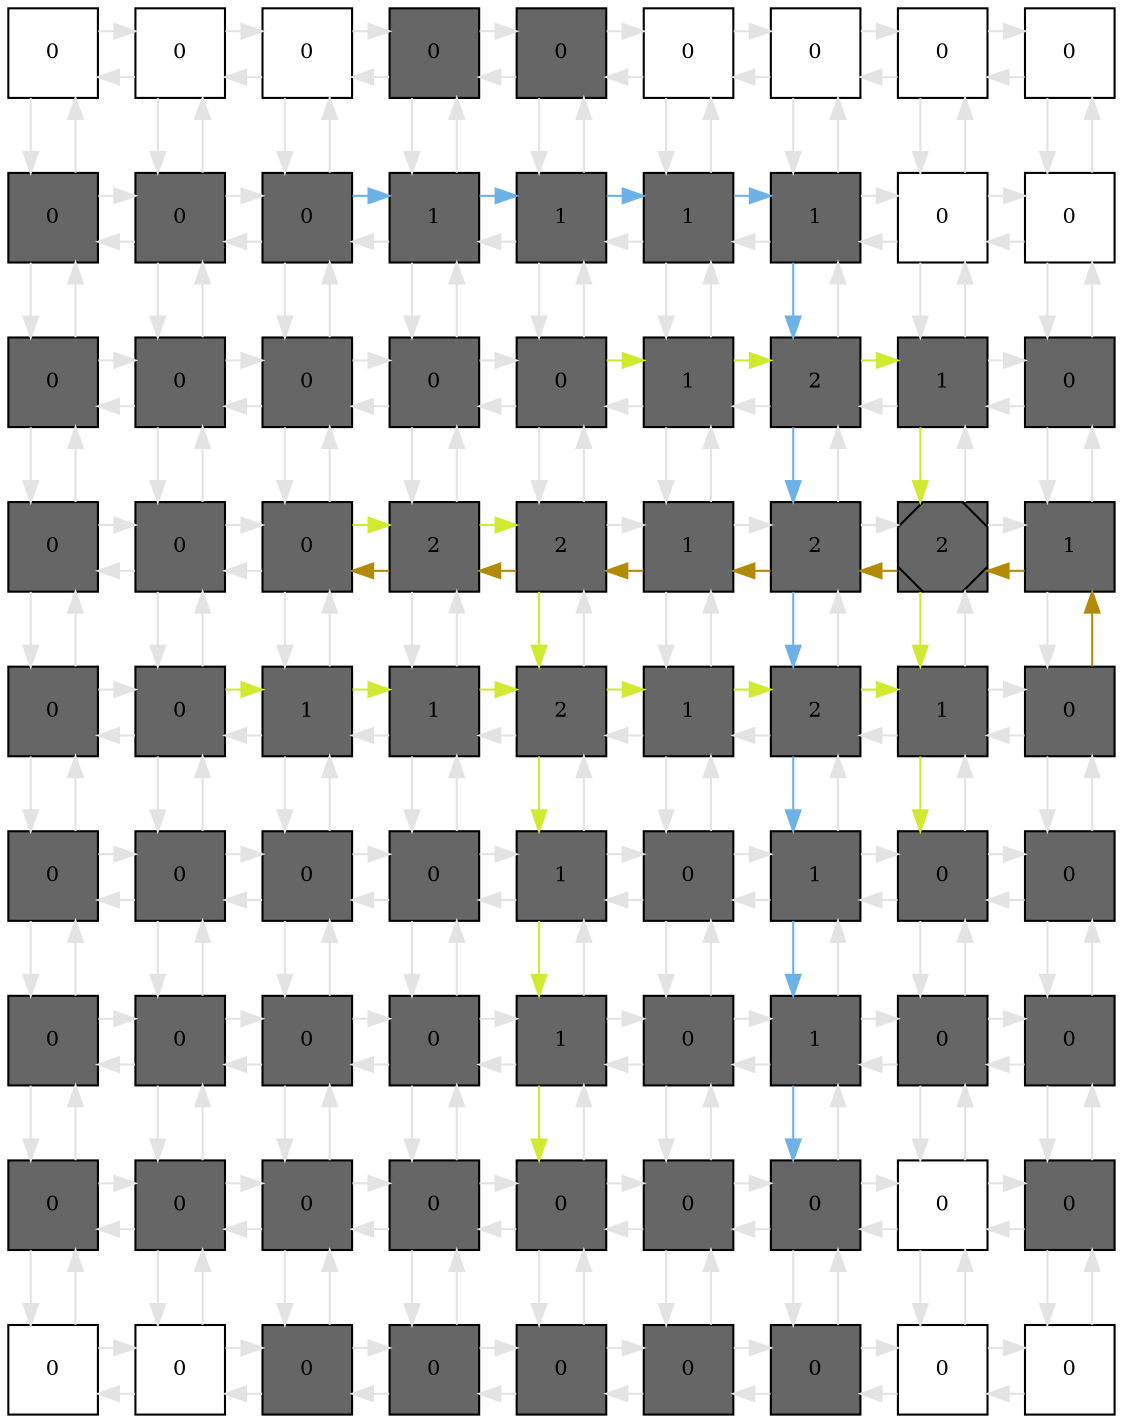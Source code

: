 digraph layout  {
rankdir=TB;
splines=ortho;
node [fixedsize=false, style=filled, width="0.6"];
edge [constraint=false];
0 [fillcolor="#FFFFFF", fontsize=10, label=0, shape=square, tooltip="name: None,\nin_degree: 2,\nout_degree: 2"];
1 [fillcolor="#FFFFFF", fontsize=10, label=0, shape=square, tooltip="name: None,\nin_degree: 3,\nout_degree: 3"];
2 [fillcolor="#FFFFFF", fontsize=10, label=0, shape=square, tooltip="name: None,\nin_degree: 3,\nout_degree: 3"];
3 [fillcolor="#666666", fontsize=10, label=0, shape=square, tooltip="name:  Apo ,\nin_degree: 3,\nout_degree: 3"];
4 [fillcolor="#666666", fontsize=10, label=0, shape=square, tooltip="name:  Cl_PARP ,\nin_degree: 3,\nout_degree: 3"];
5 [fillcolor="#FFFFFF", fontsize=10, label=0, shape=square, tooltip="name: None,\nin_degree: 3,\nout_degree: 3"];
6 [fillcolor="#FFFFFF", fontsize=10, label=0, shape=square, tooltip="name: None,\nin_degree: 3,\nout_degree: 3"];
7 [fillcolor="#FFFFFF", fontsize=10, label=0, shape=square, tooltip="name: None,\nin_degree: 3,\nout_degree: 3"];
8 [fillcolor="#FFFFFF", fontsize=10, label=0, shape=square, tooltip="name: None,\nin_degree: 2,\nout_degree: 2"];
9 [fillcolor="#666666", fontsize=10, label=0, shape=square, tooltip="name:  SHP1 ,\nin_degree: 3,\nout_degree: 3"];
10 [fillcolor="#666666", fontsize=10, label=0, shape=square, tooltip="name:  RAS ,\nin_degree: 4,\nout_degree: 4"];
11 [fillcolor="#666666", fontsize=10, label=0, shape=square, tooltip="name:  RAF ,\nin_degree: 4,\nout_degree: 4"];
12 [fillcolor="#666666", fontsize=10, label=1, shape=square, tooltip="name:  Smac ,\nin_degree: 4,\nout_degree: 4"];
13 [fillcolor="#666666", fontsize=10, label=1, shape=square, tooltip="name:  Cas9 ,\nin_degree: 4,\nout_degree: 4"];
14 [fillcolor="#666666", fontsize=10, label=1, shape=square, tooltip="name:  Cytc ,\nin_degree: 4,\nout_degree: 4"];
15 [fillcolor="#666666", fontsize=10, label=1, shape=square, tooltip="name:  MITO ,\nin_degree: 4,\nout_degree: 4"];
16 [fillcolor="#FFFFFF", fontsize=10, label=0, shape=square, tooltip="name: None,\nin_degree: 4,\nout_degree: 4"];
17 [fillcolor="#FFFFFF", fontsize=10, label=0, shape=square, tooltip="name: None,\nin_degree: 3,\nout_degree: 3"];
18 [fillcolor="#666666", fontsize=10, label=0, shape=square, tooltip="name:  gp130 ,\nin_degree: 3,\nout_degree: 3"];
19 [fillcolor="#666666", fontsize=10, label=0, shape=square, tooltip="name:  JAK1 ,\nin_degree: 4,\nout_degree: 4"];
20 [fillcolor="#666666", fontsize=10, label=0, shape=square, tooltip="name:  STAT3 ,\nin_degree: 4,\nout_degree: 4"];
21 [fillcolor="#666666", fontsize=10, label=0, shape=square, tooltip="name:  XIAP ,\nin_degree: 4,\nout_degree: 4"];
22 [fillcolor="#666666", fontsize=10, label=0, shape=square, tooltip="name:  Cas3 ,\nin_degree: 4,\nout_degree: 4"];
23 [fillcolor="#666666", fontsize=10, label=1, shape=square, tooltip="name:  FLIP ,\nin_degree: 4,\nout_degree: 4"];
24 [fillcolor="#666666", fontsize=10, label=2, shape=square, tooltip="name:  Cas8 ,\nin_degree: 4,\nout_degree: 4"];
25 [fillcolor="#666666", fontsize=10, label=1, shape=square, tooltip="name:  Fas ,\nin_degree: 4,\nout_degree: 4"];
26 [fillcolor="#666666", fontsize=10, label=0, shape=square, tooltip="name:  FasL ,\nin_degree: 3,\nout_degree: 3"];
27 [fillcolor="#666666", fontsize=10, label=0, shape=square, tooltip="name:  JAK2 ,\nin_degree: 3,\nout_degree: 3"];
28 [fillcolor="#666666", fontsize=10, label=0, shape=square, tooltip="name:  IL6 ,\nin_degree: 4,\nout_degree: 4"];
29 [fillcolor="#666666", fontsize=10, label=0, shape=square, tooltip="name:  pSTAT3 ,\nin_degree: 4,\nout_degree: 4"];
30 [fillcolor="#666666", fontsize=10, label=2, shape=square, tooltip="name:  pNFKB ,\nin_degree: 4,\nout_degree: 4"];
31 [fillcolor="#666666", fontsize=10, label=2, shape=square, tooltip="name:  BCL2 ,\nin_degree: 4,\nout_degree: 4"];
32 [fillcolor="#666666", fontsize=10, label=1, shape=square, tooltip="name:  Bclxl ,\nin_degree: 4,\nout_degree: 4"];
33 [fillcolor="#666666", fontsize=10, label=2, shape=square, tooltip="name:  BAX ,\nin_degree: 4,\nout_degree: 4"];
34 [fillcolor="#666666", fontsize=10, label=2, shape=Msquare, tooltip="name:  BID ,\nin_degree: 4,\nout_degree: 4"];
35 [fillcolor="#666666", fontsize=10, label=1, shape=square, tooltip="name:  cJun ,\nin_degree: 3,\nout_degree: 3"];
36 [fillcolor="#666666", fontsize=10, label=0, shape=square, tooltip="name:  PI3K ,\nin_degree: 3,\nout_degree: 3"];
37 [fillcolor="#666666", fontsize=10, label=0, shape=square, tooltip="name:  Bort ,\nin_degree: 4,\nout_degree: 4"];
38 [fillcolor="#666666", fontsize=10, label=1, shape=square, tooltip="name:  pIKB ,\nin_degree: 4,\nout_degree: 4"];
39 [fillcolor="#666666", fontsize=10, label=1, shape=square, tooltip="name:  X ,\nin_degree: 4,\nout_degree: 4"];
40 [fillcolor="#666666", fontsize=10, label=2, shape=square, tooltip="name:  BAD ,\nin_degree: 4,\nout_degree: 4"];
41 [fillcolor="#666666", fontsize=10, label=1, shape=square, tooltip="name:  p53 ,\nin_degree: 4,\nout_degree: 4"];
42 [fillcolor="#666666", fontsize=10, label=2, shape=square, tooltip="name:  DNAPK ,\nin_degree: 4,\nout_degree: 4"];
43 [fillcolor="#666666", fontsize=10, label=1, shape=square, tooltip="name:  Prot ,\nin_degree: 4,\nout_degree: 4"];
44 [fillcolor="#666666", fontsize=10, label=0, shape=square, tooltip="name:  JNK ,\nin_degree: 3,\nout_degree: 3"];
45 [fillcolor="#666666", fontsize=10, label=0, shape=square, tooltip="name:  TNFA ,\nin_degree: 3,\nout_degree: 3"];
46 [fillcolor="#666666", fontsize=10, label=0, shape=square, tooltip="name:  RIP ,\nin_degree: 4,\nout_degree: 4"];
47 [fillcolor="#666666", fontsize=10, label=0, shape=square, tooltip="name:  IKK ,\nin_degree: 4,\nout_degree: 4"];
48 [fillcolor="#666666", fontsize=10, label=0, shape=square, tooltip="name:  p27 ,\nin_degree: 4,\nout_degree: 4"];
49 [fillcolor="#666666", fontsize=10, label=1, shape=square, tooltip="name:  AKT ,\nin_degree: 4,\nout_degree: 4"];
50 [fillcolor="#666666", fontsize=10, label=0, shape=square, tooltip="name:  MDM ,\nin_degree: 4,\nout_degree: 4"];
51 [fillcolor="#666666", fontsize=10, label=1, shape=square, tooltip="name:  ATM ,\nin_degree: 4,\nout_degree: 4"];
52 [fillcolor="#666666", fontsize=10, label=0, shape=square, tooltip="name:  DNAdam ,\nin_degree: 4,\nout_degree: 4"];
53 [fillcolor="#666666", fontsize=10, label=0, shape=square, tooltip="name:  MKK4 ,\nin_degree: 3,\nout_degree: 3"];
54 [fillcolor="#666666", fontsize=10, label=0, shape=square, tooltip="name:  TRAF3 ,\nin_degree: 3,\nout_degree: 3"];
55 [fillcolor="#666666", fontsize=10, label=0, shape=square, tooltip="name:  NIK ,\nin_degree: 4,\nout_degree: 4"];
56 [fillcolor="#666666", fontsize=10, label=0, shape=square, tooltip="name:  GROWTH ,\nin_degree: 4,\nout_degree: 4"];
57 [fillcolor="#666666", fontsize=10, label=0, shape=square, tooltip="name:  CDK4 ,\nin_degree: 4,\nout_degree: 4"];
58 [fillcolor="#666666", fontsize=10, label=1, shape=square, tooltip="name:  p21 ,\nin_degree: 4,\nout_degree: 4"];
59 [fillcolor="#666666", fontsize=10, label=0, shape=square, tooltip="name:  PTEN ,\nin_degree: 4,\nout_degree: 4"];
60 [fillcolor="#666666", fontsize=10, label=1, shape=square, tooltip="name:  PIP3 ,\nin_degree: 4,\nout_degree: 4"];
61 [fillcolor="#666666", fontsize=10, label=0, shape=square, tooltip="name:  STRESS ,\nin_degree: 4,\nout_degree: 4"];
62 [fillcolor="#666666", fontsize=10, label=0, shape=square, tooltip="name:  RAC ,\nin_degree: 3,\nout_degree: 3"];
63 [fillcolor="#666666", fontsize=10, label=0, shape=square, tooltip="name:  CIAP ,\nin_degree: 3,\nout_degree: 3"];
64 [fillcolor="#666666", fontsize=10, label=0, shape=square, tooltip="name:  TNFAR ,\nin_degree: 4,\nout_degree: 4"];
65 [fillcolor="#666666", fontsize=10, label=0, shape=square, tooltip="name:  pRB ,\nin_degree: 4,\nout_degree: 4"];
66 [fillcolor="#666666", fontsize=10, label=0, shape=square, tooltip="name:  CDK2 ,\nin_degree: 4,\nout_degree: 4"];
67 [fillcolor="#666666", fontsize=10, label=0, shape=square, tooltip="name:  MYC ,\nin_degree: 4,\nout_degree: 4"];
68 [fillcolor="#666666", fontsize=10, label=0, shape=square, tooltip="name:  MEKK ,\nin_degree: 4,\nout_degree: 4"];
69 [fillcolor="#666666", fontsize=10, label=0, shape=square, tooltip="name:  MEK1 ,\nin_degree: 4,\nout_degree: 4"];
70 [fillcolor="#FFFFFF", fontsize=10, label=0, shape=square, tooltip="name: None,\nin_degree: 4,\nout_degree: 4"];
71 [fillcolor="#666666", fontsize=10, label=0, shape=square, tooltip="name:  MEKK2 ,\nin_degree: 3,\nout_degree: 3"];
72 [fillcolor="#FFFFFF", fontsize=10, label=0, shape=square, tooltip="name: None,\nin_degree: 2,\nout_degree: 2"];
73 [fillcolor="#FFFFFF", fontsize=10, label=0, shape=square, tooltip="name: None,\nin_degree: 3,\nout_degree: 3"];
74 [fillcolor="#666666", fontsize=10, label=0, shape=square, tooltip="name:  CDK6 ,\nin_degree: 3,\nout_degree: 3"];
75 [fillcolor="#666666", fontsize=10, label=0, shape=square, tooltip="name:  CYCE ,\nin_degree: 3,\nout_degree: 3"];
76 [fillcolor="#666666", fontsize=10, label=0, shape=square, tooltip="name:  CYCD ,\nin_degree: 3,\nout_degree: 3"];
77 [fillcolor="#666666", fontsize=10, label=0, shape=square, tooltip="name:  ERK ,\nin_degree: 3,\nout_degree: 3"];
78 [fillcolor="#666666", fontsize=10, label=0, shape=square, tooltip="name:  MAPK ,\nin_degree: 3,\nout_degree: 3"];
79 [fillcolor="#FFFFFF", fontsize=10, label=0, shape=square, tooltip="name: None,\nin_degree: 3,\nout_degree: 3"];
80 [fillcolor="#FFFFFF", fontsize=10, label=0, shape=square, tooltip="name: None,\nin_degree: 2,\nout_degree: 2"];
0 -> 1  [color=grey89, style="penwidth(0.1)", tooltip=" ", weight=1];
0 -> 9  [color=grey89, style="penwidth(0.1)", tooltip=" ", weight=1];
1 -> 0  [color=grey89, style="penwidth(0.1)", tooltip=" ", weight=1];
1 -> 2  [color=grey89, style="penwidth(0.1)", tooltip=" ", weight=1];
1 -> 10  [color=grey89, style="penwidth(0.1)", tooltip=" ", weight=1];
2 -> 1  [color=grey89, style="penwidth(0.1)", tooltip=" ", weight=1];
2 -> 3  [color=grey89, style="penwidth(0.1)", tooltip=" ", weight=1];
2 -> 11  [color=grey89, style="penwidth(0.1)", tooltip=" ", weight=1];
3 -> 2  [color=grey89, style="penwidth(0.1)", tooltip=" ", weight=1];
3 -> 4  [color=grey89, style="penwidth(0.1)", tooltip=" ", weight=1];
3 -> 12  [color=grey89, style="penwidth(0.1)", tooltip=" ", weight=1];
4 -> 3  [color=grey89, style="penwidth(0.1)", tooltip=" ", weight=1];
4 -> 5  [color=grey89, style="penwidth(0.1)", tooltip=" ", weight=1];
4 -> 13  [color=grey89, style="penwidth(0.1)", tooltip=" ", weight=1];
5 -> 4  [color=grey89, style="penwidth(0.1)", tooltip=" ", weight=1];
5 -> 6  [color=grey89, style="penwidth(0.1)", tooltip=" ", weight=1];
5 -> 14  [color=grey89, style="penwidth(0.1)", tooltip=" ", weight=1];
6 -> 5  [color=grey89, style="penwidth(0.1)", tooltip=" ", weight=1];
6 -> 7  [color=grey89, style="penwidth(0.1)", tooltip=" ", weight=1];
6 -> 15  [color=grey89, style="penwidth(0.1)", tooltip=" ", weight=1];
7 -> 6  [color=grey89, style="penwidth(0.1)", tooltip=" ", weight=1];
7 -> 8  [color=grey89, style="penwidth(0.1)", tooltip=" ", weight=1];
7 -> 16  [color=grey89, style="penwidth(0.1)", tooltip=" ", weight=1];
8 -> 7  [color=grey89, style="penwidth(0.1)", tooltip=" ", weight=1];
8 -> 17  [color=grey89, style="penwidth(0.1)", tooltip=" ", weight=1];
9 -> 0  [color=grey89, style="penwidth(0.1)", tooltip=" ", weight=1];
9 -> 10  [color=grey89, style="penwidth(0.1)", tooltip=" ", weight=1];
9 -> 18  [color=grey89, style="penwidth(0.1)", tooltip=" ", weight=1];
10 -> 1  [color=grey89, style="penwidth(0.1)", tooltip=" ", weight=1];
10 -> 9  [color=grey89, style="penwidth(0.1)", tooltip=" ", weight=1];
10 -> 11  [color=grey89, style="penwidth(0.1)", tooltip=" ", weight=1];
10 -> 19  [color=grey89, style="penwidth(0.1)", tooltip=" ", weight=1];
11 -> 2  [color=grey89, style="penwidth(0.1)", tooltip=" ", weight=1];
11 -> 10  [color=grey89, style="penwidth(0.1)", tooltip=" ", weight=1];
11 -> 12  [color="#6DB2E6", style="penwidth(0.1)", tooltip="11( RAF ) to 69( MEK1 )", weight=1];
11 -> 20  [color=grey89, style="penwidth(0.1)", tooltip=" ", weight=1];
12 -> 3  [color=grey89, style="penwidth(0.1)", tooltip=" ", weight=1];
12 -> 11  [color=grey89, style="penwidth(0.1)", tooltip=" ", weight=1];
12 -> 13  [color="#6DB2E6", style="penwidth(0.1)", tooltip="11( RAF ) to 69( MEK1 )", weight=1];
12 -> 21  [color=grey89, style="penwidth(0.1)", tooltip=" ", weight=1];
13 -> 4  [color=grey89, style="penwidth(0.1)", tooltip=" ", weight=1];
13 -> 12  [color=grey89, style="penwidth(0.1)", tooltip=" ", weight=1];
13 -> 14  [color="#6DB2E6", style="penwidth(0.1)", tooltip="11( RAF ) to 69( MEK1 )", weight=1];
13 -> 22  [color=grey89, style="penwidth(0.1)", tooltip=" ", weight=1];
14 -> 5  [color=grey89, style="penwidth(0.1)", tooltip=" ", weight=1];
14 -> 13  [color=grey89, style="penwidth(0.1)", tooltip=" ", weight=1];
14 -> 15  [color="#6DB2E6", style="penwidth(0.1)", tooltip="11( RAF ) to 69( MEK1 )", weight=1];
14 -> 23  [color=grey89, style="penwidth(0.1)", tooltip=" ", weight=1];
15 -> 6  [color=grey89, style="penwidth(0.1)", tooltip=" ", weight=1];
15 -> 14  [color=grey89, style="penwidth(0.1)", tooltip=" ", weight=1];
15 -> 16  [color=grey89, style="penwidth(0.1)", tooltip=" ", weight=1];
15 -> 24  [color="#6DB2E6", style="penwidth(0.1)", tooltip="11( RAF ) to 69( MEK1 )", weight=1];
16 -> 7  [color=grey89, style="penwidth(0.1)", tooltip=" ", weight=1];
16 -> 15  [color=grey89, style="penwidth(0.1)", tooltip=" ", weight=1];
16 -> 17  [color=grey89, style="penwidth(0.1)", tooltip=" ", weight=1];
16 -> 25  [color=grey89, style="penwidth(0.1)", tooltip=" ", weight=1];
17 -> 8  [color=grey89, style="penwidth(0.1)", tooltip=" ", weight=1];
17 -> 16  [color=grey89, style="penwidth(0.1)", tooltip=" ", weight=1];
17 -> 26  [color=grey89, style="penwidth(0.1)", tooltip=" ", weight=1];
18 -> 9  [color=grey89, style="penwidth(0.1)", tooltip=" ", weight=1];
18 -> 19  [color=grey89, style="penwidth(0.1)", tooltip=" ", weight=1];
18 -> 27  [color=grey89, style="penwidth(0.1)", tooltip=" ", weight=1];
19 -> 10  [color=grey89, style="penwidth(0.1)", tooltip=" ", weight=1];
19 -> 18  [color=grey89, style="penwidth(0.1)", tooltip=" ", weight=1];
19 -> 20  [color=grey89, style="penwidth(0.1)", tooltip=" ", weight=1];
19 -> 28  [color=grey89, style="penwidth(0.1)", tooltip=" ", weight=1];
20 -> 11  [color=grey89, style="penwidth(0.1)", tooltip=" ", weight=1];
20 -> 19  [color=grey89, style="penwidth(0.1)", tooltip=" ", weight=1];
20 -> 21  [color=grey89, style="penwidth(0.1)", tooltip=" ", weight=1];
20 -> 29  [color=grey89, style="penwidth(0.1)", tooltip=" ", weight=1];
21 -> 12  [color=grey89, style="penwidth(0.1)", tooltip=" ", weight=1];
21 -> 20  [color=grey89, style="penwidth(0.1)", tooltip=" ", weight=1];
21 -> 22  [color=grey89, style="penwidth(0.1)", tooltip=" ", weight=1];
21 -> 30  [color=grey89, style="penwidth(0.1)", tooltip=" ", weight=1];
22 -> 13  [color=grey89, style="penwidth(0.1)", tooltip=" ", weight=1];
22 -> 21  [color=grey89, style="penwidth(0.1)", tooltip=" ", weight=1];
22 -> 23  [color="#D1E931", style="penwidth(0.1)", tooltip="22( Cas3 ) to 52( DNAdam )", weight=1];
22 -> 31  [color=grey89, style="penwidth(0.1)", tooltip=" ", weight=1];
23 -> 14  [color=grey89, style="penwidth(0.1)", tooltip=" ", weight=1];
23 -> 22  [color=grey89, style="penwidth(0.1)", tooltip=" ", weight=1];
23 -> 24  [color="#D1E931", style="penwidth(0.1)", tooltip="22( Cas3 ) to 52( DNAdam )", weight=1];
23 -> 32  [color=grey89, style="penwidth(0.1)", tooltip=" ", weight=1];
24 -> 15  [color=grey89, style="penwidth(0.1)", tooltip=" ", weight=1];
24 -> 23  [color=grey89, style="penwidth(0.1)", tooltip=" ", weight=1];
24 -> 25  [color="#D1E931", style="penwidth(0.1)", tooltip="22( Cas3 ) to 52( DNAdam )", weight=1];
24 -> 33  [color="#6DB2E6", style="penwidth(0.1)", tooltip="11( RAF ) to 69( MEK1 )", weight=1];
25 -> 16  [color=grey89, style="penwidth(0.1)", tooltip=" ", weight=1];
25 -> 24  [color=grey89, style="penwidth(0.1)", tooltip=" ", weight=1];
25 -> 26  [color=grey89, style="penwidth(0.1)", tooltip=" ", weight=1];
25 -> 34  [color="#D1E931", style="penwidth(0.1)", tooltip="22( Cas3 ) to 52( DNAdam )", weight=1];
26 -> 17  [color=grey89, style="penwidth(0.1)", tooltip=" ", weight=1];
26 -> 25  [color=grey89, style="penwidth(0.1)", tooltip=" ", weight=1];
26 -> 35  [color=grey89, style="penwidth(0.1)", tooltip=" ", weight=1];
27 -> 18  [color=grey89, style="penwidth(0.1)", tooltip=" ", weight=1];
27 -> 28  [color=grey89, style="penwidth(0.1)", tooltip=" ", weight=1];
27 -> 36  [color=grey89, style="penwidth(0.1)", tooltip=" ", weight=1];
28 -> 19  [color=grey89, style="penwidth(0.1)", tooltip=" ", weight=1];
28 -> 27  [color=grey89, style="penwidth(0.1)", tooltip=" ", weight=1];
28 -> 29  [color=grey89, style="penwidth(0.1)", tooltip=" ", weight=1];
28 -> 37  [color=grey89, style="penwidth(0.1)", tooltip=" ", weight=1];
29 -> 20  [color=grey89, style="penwidth(0.1)", tooltip=" ", weight=1];
29 -> 28  [color=grey89, style="penwidth(0.1)", tooltip=" ", weight=1];
29 -> 30  [color="#D1E931", style="penwidth(0.1)", tooltip="29( pSTAT3 ) to 67( MYC )", weight=1];
29 -> 38  [color=grey89, style="penwidth(0.1)", tooltip=" ", weight=1];
30 -> 21  [color=grey89, style="penwidth(0.1)", tooltip=" ", weight=1];
30 -> 29  [color="#B28A08", style="penwidth(0.1)", tooltip="44( JNK ) to 29( pSTAT3 )", weight=1];
30 -> 31  [color="#D1E931", style="penwidth(0.1)", tooltip="29( pSTAT3 ) to 67( MYC )", weight=1];
30 -> 39  [color=grey89, style="penwidth(0.1)", tooltip=" ", weight=1];
31 -> 22  [color=grey89, style="penwidth(0.1)", tooltip=" ", weight=1];
31 -> 30  [color="#B28A08", style="penwidth(0.1)", tooltip="44( JNK ) to 29( pSTAT3 )", weight=1];
31 -> 32  [color=grey89, style="penwidth(0.1)", tooltip=" ", weight=1];
31 -> 40  [color="#D1E931", style="penwidth(0.1)", tooltip="29( pSTAT3 ) to 67( MYC )", weight=1];
32 -> 23  [color=grey89, style="penwidth(0.1)", tooltip=" ", weight=1];
32 -> 31  [color="#B28A08", style="penwidth(0.1)", tooltip="44( JNK ) to 29( pSTAT3 )", weight=1];
32 -> 33  [color=grey89, style="penwidth(0.1)", tooltip=" ", weight=1];
32 -> 41  [color=grey89, style="penwidth(0.1)", tooltip=" ", weight=1];
33 -> 24  [color=grey89, style="penwidth(0.1)", tooltip=" ", weight=1];
33 -> 32  [color="#B28A08", style="penwidth(0.1)", tooltip="44( JNK ) to 29( pSTAT3 )", weight=1];
33 -> 34  [color=grey89, style="penwidth(0.1)", tooltip=" ", weight=1];
33 -> 42  [color="#6DB2E6", style="penwidth(0.1)", tooltip="11( RAF ) to 69( MEK1 )", weight=1];
34 -> 25  [color=grey89, style="penwidth(0.1)", tooltip=" ", weight=1];
34 -> 33  [color="#B28A08", style="penwidth(0.1)", tooltip="44( JNK ) to 29( pSTAT3 )", weight=1];
34 -> 35  [color=grey89, style="penwidth(0.1)", tooltip=" ", weight=1];
34 -> 43  [color="#D1E931", style="penwidth(0.1)", tooltip="22( Cas3 ) to 52( DNAdam )", weight=1];
35 -> 26  [color=grey89, style="penwidth(0.1)", tooltip=" ", weight=1];
35 -> 34  [color="#B28A08", style="penwidth(0.1)", tooltip="44( JNK ) to 29( pSTAT3 )", weight=1];
35 -> 44  [color=grey89, style="penwidth(0.1)", tooltip=" ", weight=1];
36 -> 27  [color=grey89, style="penwidth(0.1)", tooltip=" ", weight=1];
36 -> 37  [color=grey89, style="penwidth(0.1)", tooltip=" ", weight=1];
36 -> 45  [color=grey89, style="penwidth(0.1)", tooltip=" ", weight=1];
37 -> 28  [color=grey89, style="penwidth(0.1)", tooltip=" ", weight=1];
37 -> 36  [color=grey89, style="penwidth(0.1)", tooltip=" ", weight=1];
37 -> 38  [color="#D1E931", style="penwidth(0.1)", tooltip="37( Bort ) to 43( Prot )", weight=1];
37 -> 46  [color=grey89, style="penwidth(0.1)", tooltip=" ", weight=1];
38 -> 29  [color=grey89, style="penwidth(0.1)", tooltip=" ", weight=1];
38 -> 37  [color=grey89, style="penwidth(0.1)", tooltip=" ", weight=1];
38 -> 39  [color="#D1E931", style="penwidth(0.1)", tooltip="37( Bort ) to 43( Prot )", weight=1];
38 -> 47  [color=grey89, style="penwidth(0.1)", tooltip=" ", weight=1];
39 -> 30  [color=grey89, style="penwidth(0.1)", tooltip=" ", weight=1];
39 -> 38  [color=grey89, style="penwidth(0.1)", tooltip=" ", weight=1];
39 -> 40  [color="#D1E931", style="penwidth(0.1)", tooltip="37( Bort ) to 43( Prot )", weight=1];
39 -> 48  [color=grey89, style="penwidth(0.1)", tooltip=" ", weight=1];
40 -> 31  [color=grey89, style="penwidth(0.1)", tooltip=" ", weight=1];
40 -> 39  [color=grey89, style="penwidth(0.1)", tooltip=" ", weight=1];
40 -> 41  [color="#D1E931", style="penwidth(0.1)", tooltip="37( Bort ) to 43( Prot )", weight=1];
40 -> 49  [color="#D1E931", style="penwidth(0.1)", tooltip="29( pSTAT3 ) to 67( MYC )", weight=1];
41 -> 32  [color=grey89, style="penwidth(0.1)", tooltip=" ", weight=1];
41 -> 40  [color=grey89, style="penwidth(0.1)", tooltip=" ", weight=1];
41 -> 42  [color="#D1E931", style="penwidth(0.1)", tooltip="37( Bort ) to 43( Prot )", weight=1];
41 -> 50  [color=grey89, style="penwidth(0.1)", tooltip=" ", weight=1];
42 -> 33  [color=grey89, style="penwidth(0.1)", tooltip=" ", weight=1];
42 -> 41  [color=grey89, style="penwidth(0.1)", tooltip=" ", weight=1];
42 -> 43  [color="#D1E931", style="penwidth(0.1)", tooltip="37( Bort ) to 43( Prot )", weight=1];
42 -> 51  [color="#6DB2E6", style="penwidth(0.1)", tooltip="11( RAF ) to 69( MEK1 )", weight=1];
43 -> 34  [color=grey89, style="penwidth(0.1)", tooltip=" ", weight=1];
43 -> 42  [color=grey89, style="penwidth(0.1)", tooltip=" ", weight=1];
43 -> 44  [color=grey89, style="penwidth(0.1)", tooltip=" ", weight=1];
43 -> 52  [color="#D1E931", style="penwidth(0.1)", tooltip="22( Cas3 ) to 52( DNAdam )", weight=1];
44 -> 35  [color="#B28A08", style="penwidth(0.1)", tooltip="44( JNK ) to 29( pSTAT3 )", weight=1];
44 -> 43  [color=grey89, style="penwidth(0.1)", tooltip=" ", weight=1];
44 -> 53  [color=grey89, style="penwidth(0.1)", tooltip=" ", weight=1];
45 -> 36  [color=grey89, style="penwidth(0.1)", tooltip=" ", weight=1];
45 -> 46  [color=grey89, style="penwidth(0.1)", tooltip=" ", weight=1];
45 -> 54  [color=grey89, style="penwidth(0.1)", tooltip=" ", weight=1];
46 -> 37  [color=grey89, style="penwidth(0.1)", tooltip=" ", weight=1];
46 -> 45  [color=grey89, style="penwidth(0.1)", tooltip=" ", weight=1];
46 -> 47  [color=grey89, style="penwidth(0.1)", tooltip=" ", weight=1];
46 -> 55  [color=grey89, style="penwidth(0.1)", tooltip=" ", weight=1];
47 -> 38  [color=grey89, style="penwidth(0.1)", tooltip=" ", weight=1];
47 -> 46  [color=grey89, style="penwidth(0.1)", tooltip=" ", weight=1];
47 -> 48  [color=grey89, style="penwidth(0.1)", tooltip=" ", weight=1];
47 -> 56  [color=grey89, style="penwidth(0.1)", tooltip=" ", weight=1];
48 -> 39  [color=grey89, style="penwidth(0.1)", tooltip=" ", weight=1];
48 -> 47  [color=grey89, style="penwidth(0.1)", tooltip=" ", weight=1];
48 -> 49  [color=grey89, style="penwidth(0.1)", tooltip=" ", weight=1];
48 -> 57  [color=grey89, style="penwidth(0.1)", tooltip=" ", weight=1];
49 -> 40  [color=grey89, style="penwidth(0.1)", tooltip=" ", weight=1];
49 -> 48  [color=grey89, style="penwidth(0.1)", tooltip=" ", weight=1];
49 -> 50  [color=grey89, style="penwidth(0.1)", tooltip=" ", weight=1];
49 -> 58  [color="#D1E931", style="penwidth(0.1)", tooltip="29( pSTAT3 ) to 67( MYC )", weight=1];
50 -> 41  [color=grey89, style="penwidth(0.1)", tooltip=" ", weight=1];
50 -> 49  [color=grey89, style="penwidth(0.1)", tooltip=" ", weight=1];
50 -> 51  [color=grey89, style="penwidth(0.1)", tooltip=" ", weight=1];
50 -> 59  [color=grey89, style="penwidth(0.1)", tooltip=" ", weight=1];
51 -> 42  [color=grey89, style="penwidth(0.1)", tooltip=" ", weight=1];
51 -> 50  [color=grey89, style="penwidth(0.1)", tooltip=" ", weight=1];
51 -> 52  [color=grey89, style="penwidth(0.1)", tooltip=" ", weight=1];
51 -> 60  [color="#6DB2E6", style="penwidth(0.1)", tooltip="11( RAF ) to 69( MEK1 )", weight=1];
52 -> 43  [color=grey89, style="penwidth(0.1)", tooltip=" ", weight=1];
52 -> 51  [color=grey89, style="penwidth(0.1)", tooltip=" ", weight=1];
52 -> 53  [color=grey89, style="penwidth(0.1)", tooltip=" ", weight=1];
52 -> 61  [color=grey89, style="penwidth(0.1)", tooltip=" ", weight=1];
53 -> 44  [color=grey89, style="penwidth(0.1)", tooltip=" ", weight=1];
53 -> 52  [color=grey89, style="penwidth(0.1)", tooltip=" ", weight=1];
53 -> 62  [color=grey89, style="penwidth(0.1)", tooltip=" ", weight=1];
54 -> 45  [color=grey89, style="penwidth(0.1)", tooltip=" ", weight=1];
54 -> 55  [color=grey89, style="penwidth(0.1)", tooltip=" ", weight=1];
54 -> 63  [color=grey89, style="penwidth(0.1)", tooltip=" ", weight=1];
55 -> 46  [color=grey89, style="penwidth(0.1)", tooltip=" ", weight=1];
55 -> 54  [color=grey89, style="penwidth(0.1)", tooltip=" ", weight=1];
55 -> 56  [color=grey89, style="penwidth(0.1)", tooltip=" ", weight=1];
55 -> 64  [color=grey89, style="penwidth(0.1)", tooltip=" ", weight=1];
56 -> 47  [color=grey89, style="penwidth(0.1)", tooltip=" ", weight=1];
56 -> 55  [color=grey89, style="penwidth(0.1)", tooltip=" ", weight=1];
56 -> 57  [color=grey89, style="penwidth(0.1)", tooltip=" ", weight=1];
56 -> 65  [color=grey89, style="penwidth(0.1)", tooltip=" ", weight=1];
57 -> 48  [color=grey89, style="penwidth(0.1)", tooltip=" ", weight=1];
57 -> 56  [color=grey89, style="penwidth(0.1)", tooltip=" ", weight=1];
57 -> 58  [color=grey89, style="penwidth(0.1)", tooltip=" ", weight=1];
57 -> 66  [color=grey89, style="penwidth(0.1)", tooltip=" ", weight=1];
58 -> 49  [color=grey89, style="penwidth(0.1)", tooltip=" ", weight=1];
58 -> 57  [color=grey89, style="penwidth(0.1)", tooltip=" ", weight=1];
58 -> 59  [color=grey89, style="penwidth(0.1)", tooltip=" ", weight=1];
58 -> 67  [color="#D1E931", style="penwidth(0.1)", tooltip="29( pSTAT3 ) to 67( MYC )", weight=1];
59 -> 50  [color=grey89, style="penwidth(0.1)", tooltip=" ", weight=1];
59 -> 58  [color=grey89, style="penwidth(0.1)", tooltip=" ", weight=1];
59 -> 60  [color=grey89, style="penwidth(0.1)", tooltip=" ", weight=1];
59 -> 68  [color=grey89, style="penwidth(0.1)", tooltip=" ", weight=1];
60 -> 51  [color=grey89, style="penwidth(0.1)", tooltip=" ", weight=1];
60 -> 59  [color=grey89, style="penwidth(0.1)", tooltip=" ", weight=1];
60 -> 61  [color=grey89, style="penwidth(0.1)", tooltip=" ", weight=1];
60 -> 69  [color="#6DB2E6", style="penwidth(0.1)", tooltip="11( RAF ) to 69( MEK1 )", weight=1];
61 -> 52  [color=grey89, style="penwidth(0.1)", tooltip=" ", weight=1];
61 -> 60  [color=grey89, style="penwidth(0.1)", tooltip=" ", weight=1];
61 -> 62  [color=grey89, style="penwidth(0.1)", tooltip=" ", weight=1];
61 -> 70  [color=grey89, style="penwidth(0.1)", tooltip=" ", weight=1];
62 -> 53  [color=grey89, style="penwidth(0.1)", tooltip=" ", weight=1];
62 -> 61  [color=grey89, style="penwidth(0.1)", tooltip=" ", weight=1];
62 -> 71  [color=grey89, style="penwidth(0.1)", tooltip=" ", weight=1];
63 -> 54  [color=grey89, style="penwidth(0.1)", tooltip=" ", weight=1];
63 -> 64  [color=grey89, style="penwidth(0.1)", tooltip=" ", weight=1];
63 -> 72  [color=grey89, style="penwidth(0.1)", tooltip=" ", weight=1];
64 -> 55  [color=grey89, style="penwidth(0.1)", tooltip=" ", weight=1];
64 -> 63  [color=grey89, style="penwidth(0.1)", tooltip=" ", weight=1];
64 -> 65  [color=grey89, style="penwidth(0.1)", tooltip=" ", weight=1];
64 -> 73  [color=grey89, style="penwidth(0.1)", tooltip=" ", weight=1];
65 -> 56  [color=grey89, style="penwidth(0.1)", tooltip=" ", weight=1];
65 -> 64  [color=grey89, style="penwidth(0.1)", tooltip=" ", weight=1];
65 -> 66  [color=grey89, style="penwidth(0.1)", tooltip=" ", weight=1];
65 -> 74  [color=grey89, style="penwidth(0.1)", tooltip=" ", weight=1];
66 -> 57  [color=grey89, style="penwidth(0.1)", tooltip=" ", weight=1];
66 -> 65  [color=grey89, style="penwidth(0.1)", tooltip=" ", weight=1];
66 -> 67  [color=grey89, style="penwidth(0.1)", tooltip=" ", weight=1];
66 -> 75  [color=grey89, style="penwidth(0.1)", tooltip=" ", weight=1];
67 -> 58  [color=grey89, style="penwidth(0.1)", tooltip=" ", weight=1];
67 -> 66  [color=grey89, style="penwidth(0.1)", tooltip=" ", weight=1];
67 -> 68  [color=grey89, style="penwidth(0.1)", tooltip=" ", weight=1];
67 -> 76  [color=grey89, style="penwidth(0.1)", tooltip=" ", weight=1];
68 -> 59  [color=grey89, style="penwidth(0.1)", tooltip=" ", weight=1];
68 -> 67  [color=grey89, style="penwidth(0.1)", tooltip=" ", weight=1];
68 -> 69  [color=grey89, style="penwidth(0.1)", tooltip=" ", weight=1];
68 -> 77  [color=grey89, style="penwidth(0.1)", tooltip=" ", weight=1];
69 -> 60  [color=grey89, style="penwidth(0.1)", tooltip=" ", weight=1];
69 -> 68  [color=grey89, style="penwidth(0.1)", tooltip=" ", weight=1];
69 -> 70  [color=grey89, style="penwidth(0.1)", tooltip=" ", weight=1];
69 -> 78  [color=grey89, style="penwidth(0.1)", tooltip=" ", weight=1];
70 -> 61  [color=grey89, style="penwidth(0.1)", tooltip=" ", weight=1];
70 -> 69  [color=grey89, style="penwidth(0.1)", tooltip=" ", weight=1];
70 -> 71  [color=grey89, style="penwidth(0.1)", tooltip=" ", weight=1];
70 -> 79  [color=grey89, style="penwidth(0.1)", tooltip=" ", weight=1];
71 -> 62  [color=grey89, style="penwidth(0.1)", tooltip=" ", weight=1];
71 -> 70  [color=grey89, style="penwidth(0.1)", tooltip=" ", weight=1];
71 -> 80  [color=grey89, style="penwidth(0.1)", tooltip=" ", weight=1];
72 -> 63  [color=grey89, style="penwidth(0.1)", tooltip=" ", weight=1];
72 -> 73  [color=grey89, style="penwidth(0.1)", tooltip=" ", weight=1];
73 -> 64  [color=grey89, style="penwidth(0.1)", tooltip=" ", weight=1];
73 -> 72  [color=grey89, style="penwidth(0.1)", tooltip=" ", weight=1];
73 -> 74  [color=grey89, style="penwidth(0.1)", tooltip=" ", weight=1];
74 -> 65  [color=grey89, style="penwidth(0.1)", tooltip=" ", weight=1];
74 -> 73  [color=grey89, style="penwidth(0.1)", tooltip=" ", weight=1];
74 -> 75  [color=grey89, style="penwidth(0.1)", tooltip=" ", weight=1];
75 -> 66  [color=grey89, style="penwidth(0.1)", tooltip=" ", weight=1];
75 -> 74  [color=grey89, style="penwidth(0.1)", tooltip=" ", weight=1];
75 -> 76  [color=grey89, style="penwidth(0.1)", tooltip=" ", weight=1];
76 -> 67  [color=grey89, style="penwidth(0.1)", tooltip=" ", weight=1];
76 -> 75  [color=grey89, style="penwidth(0.1)", tooltip=" ", weight=1];
76 -> 77  [color=grey89, style="penwidth(0.1)", tooltip=" ", weight=1];
77 -> 68  [color=grey89, style="penwidth(0.1)", tooltip=" ", weight=1];
77 -> 76  [color=grey89, style="penwidth(0.1)", tooltip=" ", weight=1];
77 -> 78  [color=grey89, style="penwidth(0.1)", tooltip=" ", weight=1];
78 -> 69  [color=grey89, style="penwidth(0.1)", tooltip=" ", weight=1];
78 -> 77  [color=grey89, style="penwidth(0.1)", tooltip=" ", weight=1];
78 -> 79  [color=grey89, style="penwidth(0.1)", tooltip=" ", weight=1];
79 -> 70  [color=grey89, style="penwidth(0.1)", tooltip=" ", weight=1];
79 -> 78  [color=grey89, style="penwidth(0.1)", tooltip=" ", weight=1];
79 -> 80  [color=grey89, style="penwidth(0.1)", tooltip=" ", weight=1];
80 -> 71  [color=grey89, style="penwidth(0.1)", tooltip=" ", weight=1];
80 -> 79  [color=grey89, style="penwidth(0.1)", tooltip=" ", weight=1];
edge [constraint=true, style=invis];

0 -> 9 -> 18 -> 27 -> 36 -> 45 -> 54 -> 63 -> 72;
1 -> 10 -> 19 -> 28 -> 37 -> 46 -> 55 -> 64 -> 73;
2 -> 11 -> 20 -> 29 -> 38 -> 47 -> 56 -> 65 -> 74;
3 -> 12 -> 21 -> 30 -> 39 -> 48 -> 57 -> 66 -> 75;
4 -> 13 -> 22 -> 31 -> 40 -> 49 -> 58 -> 67 -> 76;
5 -> 14 -> 23 -> 32 -> 41 -> 50 -> 59 -> 68 -> 77;
6 -> 15 -> 24 -> 33 -> 42 -> 51 -> 60 -> 69 -> 78;
7 -> 16 -> 25 -> 34 -> 43 -> 52 -> 61 -> 70 -> 79;
8 -> 17 -> 26 -> 35 -> 44 -> 53 -> 62 -> 71 -> 80;
rank = same {0 -> 1 -> 2 -> 3 -> 4 -> 5 -> 6 -> 7 -> 8};
rank = same {9 -> 10 -> 11 -> 12 -> 13 -> 14 -> 15 -> 16 -> 17};
rank = same {18 -> 19 -> 20 -> 21 -> 22 -> 23 -> 24 -> 25 -> 26};
rank = same {27 -> 28 -> 29 -> 30 -> 31 -> 32 -> 33 -> 34 -> 35};
rank = same {36 -> 37 -> 38 -> 39 -> 40 -> 41 -> 42 -> 43 -> 44};
rank = same {45 -> 46 -> 47 -> 48 -> 49 -> 50 -> 51 -> 52 -> 53};
rank = same {54 -> 55 -> 56 -> 57 -> 58 -> 59 -> 60 -> 61 -> 62};
rank = same {63 -> 64 -> 65 -> 66 -> 67 -> 68 -> 69 -> 70 -> 71};
rank = same {72 -> 73 -> 74 -> 75 -> 76 -> 77 -> 78 -> 79 -> 80};
}